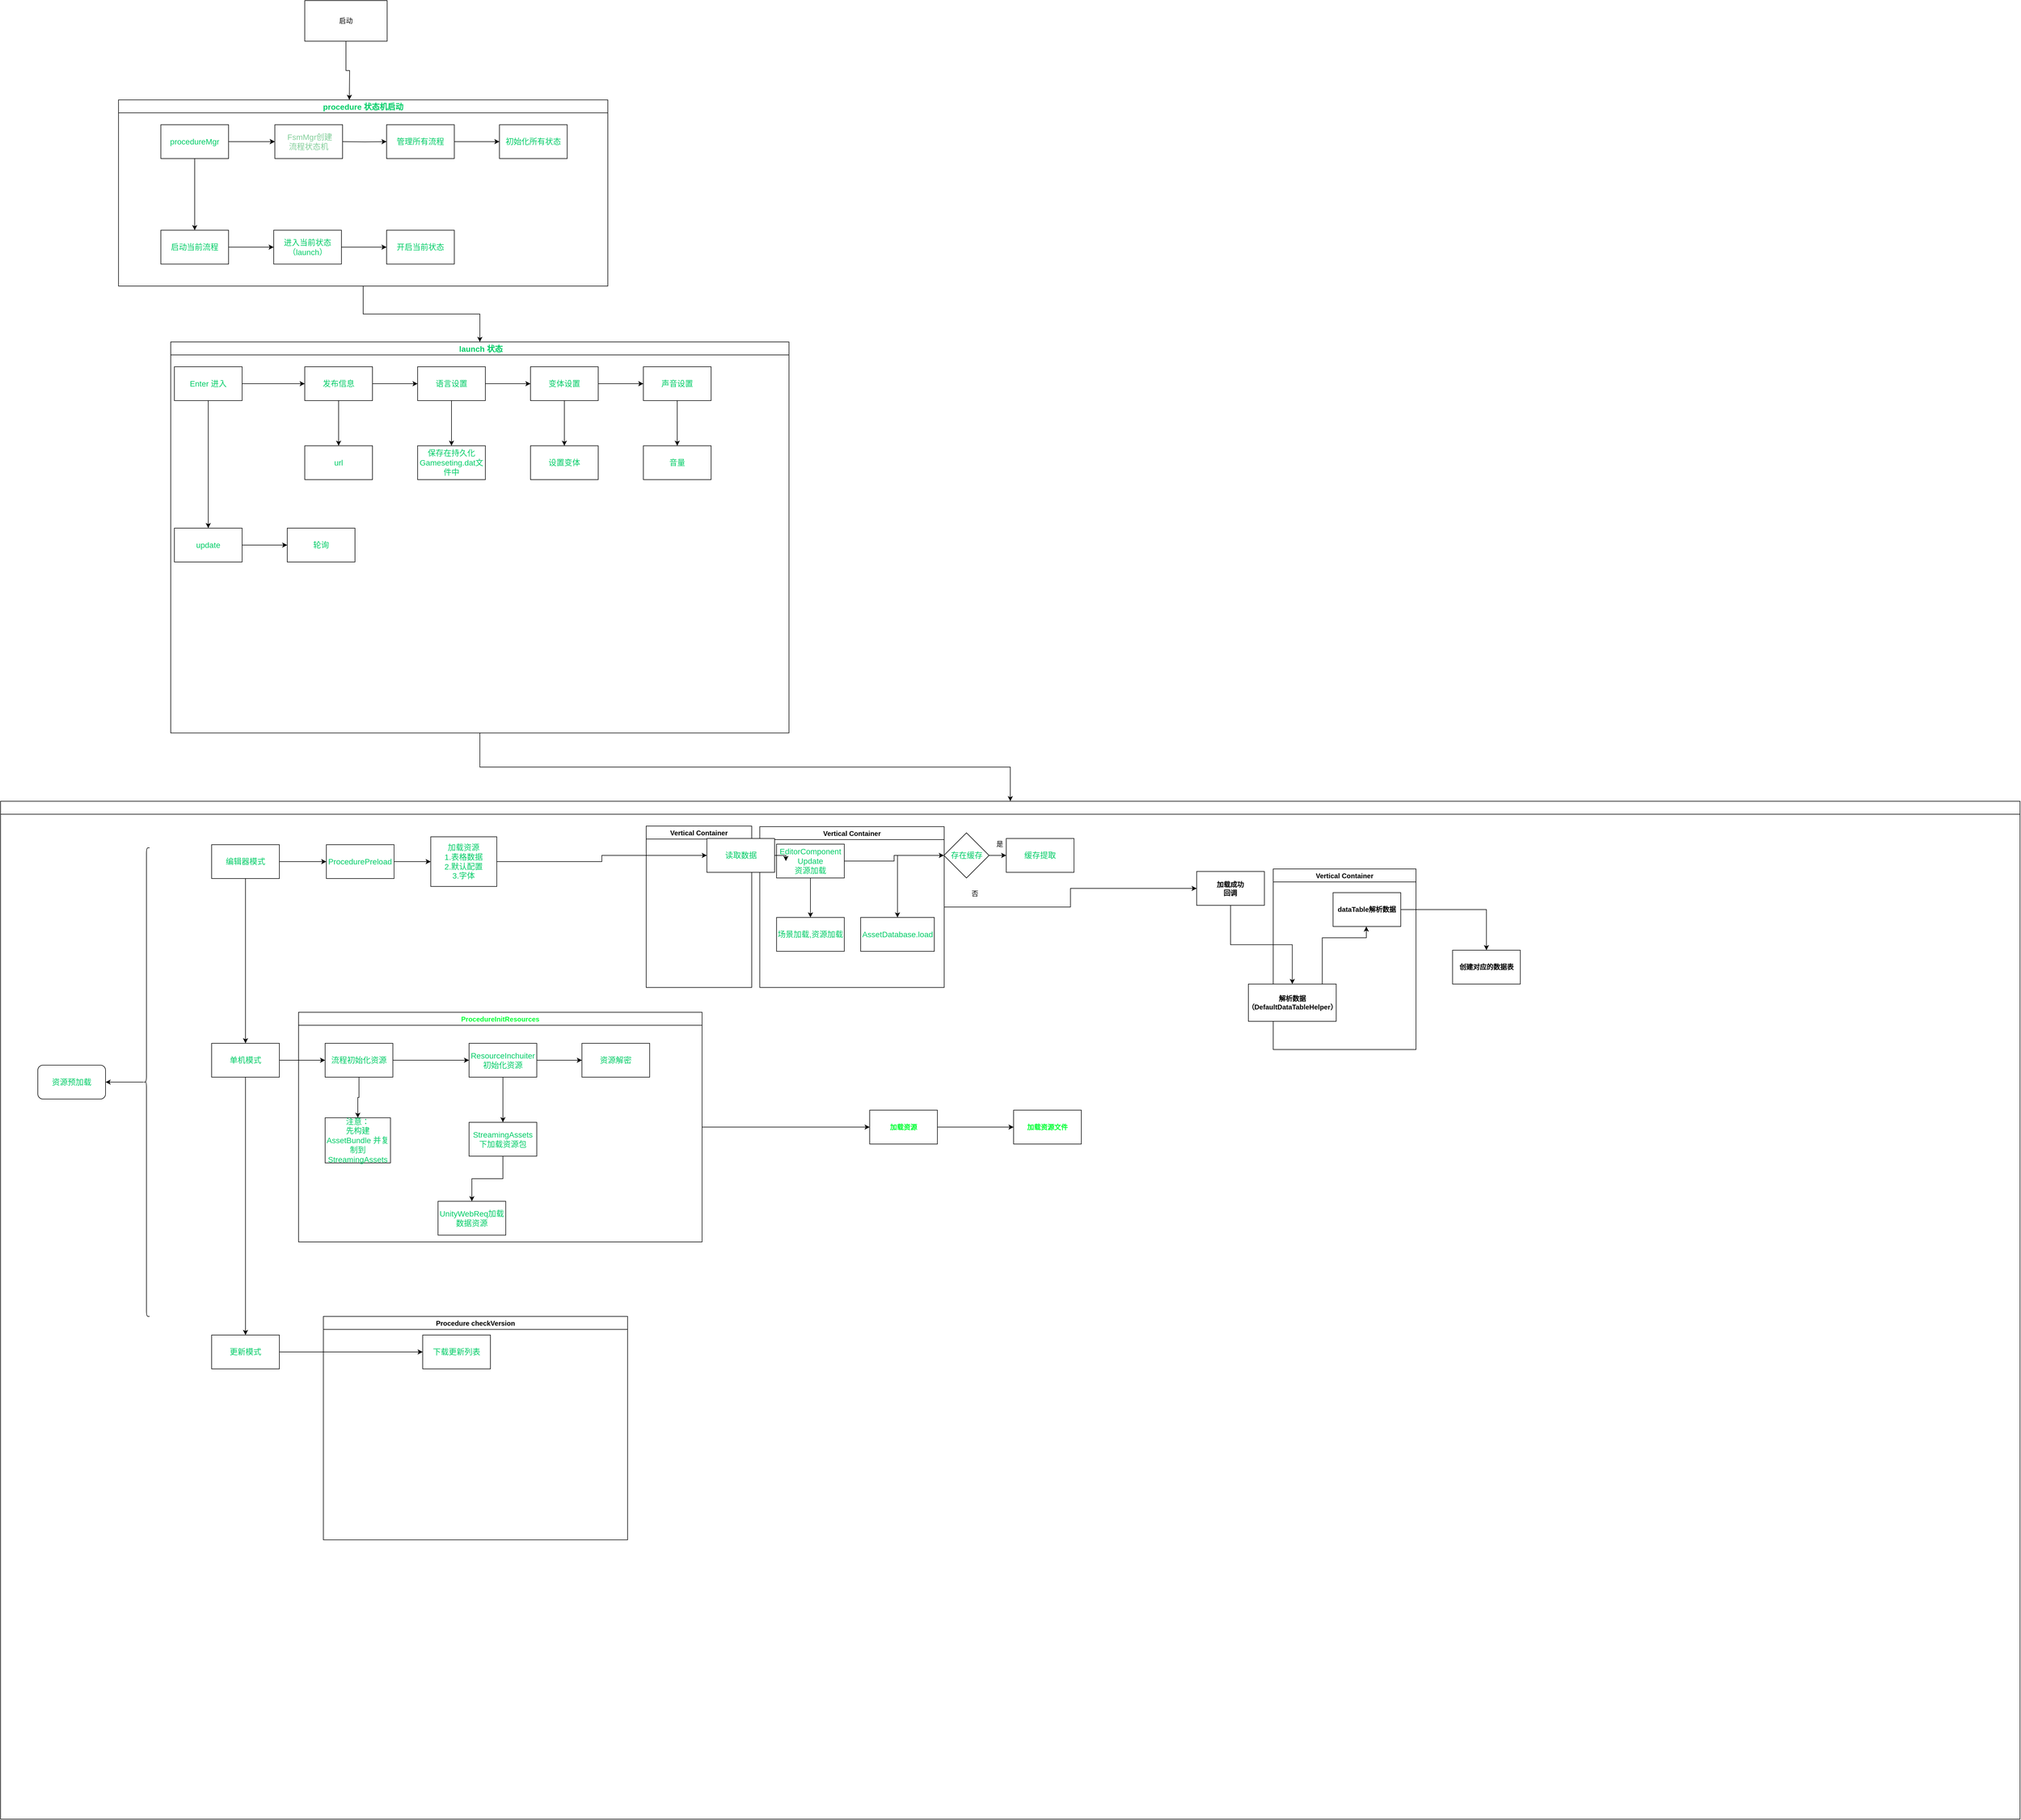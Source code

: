 <mxfile version="17.4.5" type="github">
  <diagram id="7TpPgldkTkO0zqsgpUo0" name="Page-1">
    <mxGraphModel dx="2249" dy="794" grid="1" gridSize="11" guides="1" tooltips="1" connect="1" arrows="1" fold="1" page="1" pageScale="1" pageWidth="827" pageHeight="1169" math="0" shadow="0">
      <root>
        <mxCell id="0" />
        <mxCell id="1" parent="0" />
        <mxCell id="_-COGv22CjztJWk0gib3-22" value="&lt;span style=&quot;color: rgb(131 , 206 , 154)&quot;&gt;&amp;nbsp;FsmMgr创建&lt;br&gt;流程状态机&lt;/span&gt;" style="whiteSpace=wrap;html=1;fontSize=14;fontColor=#00CC66;" parent="1" vertex="1">
          <mxGeometry x="431" y="363" width="120" height="60" as="geometry" />
        </mxCell>
        <mxCell id="_-COGv22CjztJWk0gib3-4" value="" style="edgeStyle=orthogonalEdgeStyle;rounded=0;orthogonalLoop=1;jettySize=auto;html=1;" parent="1" source="_-COGv22CjztJWk0gib3-1" edge="1">
          <mxGeometry relative="1" as="geometry">
            <mxPoint x="563" y="319" as="targetPoint" />
          </mxGeometry>
        </mxCell>
        <mxCell id="_-COGv22CjztJWk0gib3-1" value="启动&lt;br&gt;" style="whiteSpace=wrap;html=1;container=1;" parent="1" vertex="1">
          <mxGeometry x="484" y="143" width="146" height="72" as="geometry">
            <mxRectangle x="360" y="170" width="55" height="22" as="alternateBounds" />
          </mxGeometry>
        </mxCell>
        <mxCell id="_-COGv22CjztJWk0gib3-29" value="" style="edgeStyle=orthogonalEdgeStyle;rounded=0;orthogonalLoop=1;jettySize=auto;html=1;fontSize=14;fontColor=#00CC66;" parent="1" source="_-COGv22CjztJWk0gib3-5" target="_-COGv22CjztJWk0gib3-28" edge="1">
          <mxGeometry relative="1" as="geometry" />
        </mxCell>
        <mxCell id="_-COGv22CjztJWk0gib3-23" value="" style="edgeStyle=orthogonalEdgeStyle;rounded=0;orthogonalLoop=1;jettySize=auto;html=1;fontSize=14;fontColor=#00CC66;" parent="1" source="_-COGv22CjztJWk0gib3-19" target="_-COGv22CjztJWk0gib3-22" edge="1">
          <mxGeometry relative="1" as="geometry" />
        </mxCell>
        <mxCell id="_-COGv22CjztJWk0gib3-33" value="" style="edgeStyle=orthogonalEdgeStyle;rounded=0;orthogonalLoop=1;jettySize=auto;html=1;fontSize=14;fontColor=#00CC66;" parent="1" source="_-COGv22CjztJWk0gib3-19" edge="1">
          <mxGeometry relative="1" as="geometry">
            <mxPoint x="431" y="393" as="targetPoint" />
          </mxGeometry>
        </mxCell>
        <mxCell id="_-COGv22CjztJWk0gib3-94" value="" style="edgeStyle=orthogonalEdgeStyle;rounded=0;orthogonalLoop=1;jettySize=auto;html=1;fontSize=14;fontColor=#00CC66;" parent="1" source="_-COGv22CjztJWk0gib3-28" target="_-COGv22CjztJWk0gib3-82" edge="1">
          <mxGeometry relative="1" as="geometry" />
        </mxCell>
        <mxCell id="_-COGv22CjztJWk0gib3-28" value=" launch 状态" style="swimlane;fontColor=#00CC66;fontSize=14;" parent="1" vertex="1">
          <mxGeometry x="246.5" y="748" width="1095.5" height="693" as="geometry">
            <mxRectangle x="246.5" y="748" width="110" height="23" as="alternateBounds" />
          </mxGeometry>
        </mxCell>
        <mxCell id="_-COGv22CjztJWk0gib3-47" value="" style="edgeStyle=orthogonalEdgeStyle;rounded=0;orthogonalLoop=1;jettySize=auto;html=1;fontSize=14;fontColor=#00CC66;" parent="_-COGv22CjztJWk0gib3-28" source="_-COGv22CjztJWk0gib3-45" target="_-COGv22CjztJWk0gib3-46" edge="1">
          <mxGeometry relative="1" as="geometry" />
        </mxCell>
        <mxCell id="_-COGv22CjztJWk0gib3-79" value="" style="edgeStyle=orthogonalEdgeStyle;rounded=0;orthogonalLoop=1;jettySize=auto;html=1;fontSize=14;fontColor=#00CC66;" parent="_-COGv22CjztJWk0gib3-28" source="_-COGv22CjztJWk0gib3-45" target="_-COGv22CjztJWk0gib3-78" edge="1">
          <mxGeometry relative="1" as="geometry" />
        </mxCell>
        <mxCell id="_-COGv22CjztJWk0gib3-45" value="Enter 进入&lt;br&gt;" style="whiteSpace=wrap;html=1;fontSize=14;fontColor=#00CC66;" parent="_-COGv22CjztJWk0gib3-28" vertex="1">
          <mxGeometry x="6.5" y="44" width="120" height="60" as="geometry" />
        </mxCell>
        <mxCell id="_-COGv22CjztJWk0gib3-52" value="" style="edgeStyle=orthogonalEdgeStyle;rounded=0;orthogonalLoop=1;jettySize=auto;html=1;fontSize=14;fontColor=#00CC66;" parent="_-COGv22CjztJWk0gib3-28" source="_-COGv22CjztJWk0gib3-46" target="_-COGv22CjztJWk0gib3-51" edge="1">
          <mxGeometry relative="1" as="geometry" />
        </mxCell>
        <mxCell id="_-COGv22CjztJWk0gib3-46" value="发布信息" style="whiteSpace=wrap;html=1;fontSize=14;fontColor=#00CC66;container=1;" parent="_-COGv22CjztJWk0gib3-28" vertex="1">
          <mxGeometry x="237.5" y="44" width="120" height="60" as="geometry" />
        </mxCell>
        <mxCell id="_-COGv22CjztJWk0gib3-56" value="" style="edgeStyle=orthogonalEdgeStyle;rounded=0;orthogonalLoop=1;jettySize=auto;html=1;fontSize=14;fontColor=#00CC66;" parent="_-COGv22CjztJWk0gib3-28" source="_-COGv22CjztJWk0gib3-51" target="_-COGv22CjztJWk0gib3-55" edge="1">
          <mxGeometry relative="1" as="geometry" />
        </mxCell>
        <mxCell id="_-COGv22CjztJWk0gib3-51" value="语言设置" style="whiteSpace=wrap;html=1;fontSize=14;fontColor=#00CC66;container=1;" parent="_-COGv22CjztJWk0gib3-28" vertex="1">
          <mxGeometry x="437.5" y="44" width="120" height="60" as="geometry" />
        </mxCell>
        <mxCell id="_-COGv22CjztJWk0gib3-71" value="" style="edgeStyle=orthogonalEdgeStyle;rounded=0;orthogonalLoop=1;jettySize=auto;html=1;fontSize=14;fontColor=#00CC66;" parent="_-COGv22CjztJWk0gib3-28" source="_-COGv22CjztJWk0gib3-55" target="_-COGv22CjztJWk0gib3-70" edge="1">
          <mxGeometry relative="1" as="geometry" />
        </mxCell>
        <mxCell id="_-COGv22CjztJWk0gib3-55" value="变体设置" style="whiteSpace=wrap;html=1;fontSize=14;fontColor=#00CC66;" parent="_-COGv22CjztJWk0gib3-28" vertex="1">
          <mxGeometry x="637.5" y="44" width="120" height="60" as="geometry" />
        </mxCell>
        <mxCell id="_-COGv22CjztJWk0gib3-70" value="声音设置" style="whiteSpace=wrap;html=1;fontSize=14;fontColor=#00CC66;" parent="_-COGv22CjztJWk0gib3-28" vertex="1">
          <mxGeometry x="837.5" y="44" width="120" height="60" as="geometry" />
        </mxCell>
        <mxCell id="_-COGv22CjztJWk0gib3-78" value="update&lt;br&gt;" style="whiteSpace=wrap;html=1;fontSize=14;fontColor=#00CC66;" parent="_-COGv22CjztJWk0gib3-28" vertex="1">
          <mxGeometry x="6.5" y="330" width="120" height="60" as="geometry" />
        </mxCell>
        <mxCell id="_-COGv22CjztJWk0gib3-39" value="" style="edgeStyle=orthogonalEdgeStyle;rounded=0;orthogonalLoop=1;jettySize=auto;html=1;fontSize=14;fontColor=#00CC66;" parent="1" target="_-COGv22CjztJWk0gib3-38" edge="1">
          <mxGeometry relative="1" as="geometry">
            <mxPoint x="551" y="393" as="sourcePoint" />
          </mxGeometry>
        </mxCell>
        <mxCell id="_-COGv22CjztJWk0gib3-5" value="procedure 状态机启动" style="swimlane;fontColor=#00CC66;fontSize=14;" parent="1" vertex="1">
          <mxGeometry x="154" y="319" width="867" height="330" as="geometry">
            <mxRectangle x="154" y="319" width="176" height="23" as="alternateBounds" />
          </mxGeometry>
        </mxCell>
        <mxCell id="_-COGv22CjztJWk0gib3-20" value="启动当前流程" style="whiteSpace=wrap;html=1;fontSize=14;fontColor=#00CC66;" parent="_-COGv22CjztJWk0gib3-5" vertex="1">
          <mxGeometry x="75" y="231" width="120" height="60" as="geometry" />
        </mxCell>
        <mxCell id="_-COGv22CjztJWk0gib3-44" value="" style="edgeStyle=orthogonalEdgeStyle;rounded=0;orthogonalLoop=1;jettySize=auto;html=1;fontSize=14;fontColor=#00CC66;" parent="_-COGv22CjztJWk0gib3-5" source="_-COGv22CjztJWk0gib3-24" target="_-COGv22CjztJWk0gib3-43" edge="1">
          <mxGeometry relative="1" as="geometry" />
        </mxCell>
        <mxCell id="_-COGv22CjztJWk0gib3-24" value="进入当前状态（launch）" style="whiteSpace=wrap;html=1;fontSize=14;fontColor=#00CC66;" parent="_-COGv22CjztJWk0gib3-5" vertex="1">
          <mxGeometry x="275" y="231" width="120" height="60" as="geometry" />
        </mxCell>
        <mxCell id="_-COGv22CjztJWk0gib3-25" value="" style="edgeStyle=orthogonalEdgeStyle;rounded=0;orthogonalLoop=1;jettySize=auto;html=1;fontSize=14;fontColor=#00CC66;" parent="_-COGv22CjztJWk0gib3-5" source="_-COGv22CjztJWk0gib3-20" target="_-COGv22CjztJWk0gib3-24" edge="1">
          <mxGeometry relative="1" as="geometry" />
        </mxCell>
        <mxCell id="_-COGv22CjztJWk0gib3-77" value="" style="edgeStyle=orthogonalEdgeStyle;rounded=0;orthogonalLoop=1;jettySize=auto;html=1;fontSize=14;fontColor=#00CC66;" parent="_-COGv22CjztJWk0gib3-5" source="_-COGv22CjztJWk0gib3-38" target="_-COGv22CjztJWk0gib3-76" edge="1">
          <mxGeometry relative="1" as="geometry" />
        </mxCell>
        <mxCell id="_-COGv22CjztJWk0gib3-38" value="管理所有流程" style="whiteSpace=wrap;html=1;fontSize=14;fontColor=#00CC66;" parent="_-COGv22CjztJWk0gib3-5" vertex="1">
          <mxGeometry x="475" y="44" width="120" height="60" as="geometry" />
        </mxCell>
        <mxCell id="_-COGv22CjztJWk0gib3-19" value="procedureMgr" style="whiteSpace=wrap;html=1;fontSize=14;fontColor=#00CC66;" parent="_-COGv22CjztJWk0gib3-5" vertex="1">
          <mxGeometry x="75" y="44" width="120" height="60" as="geometry" />
        </mxCell>
        <mxCell id="_-COGv22CjztJWk0gib3-21" value="" style="edgeStyle=orthogonalEdgeStyle;rounded=0;orthogonalLoop=1;jettySize=auto;html=1;fontSize=14;fontColor=#00CC66;" parent="_-COGv22CjztJWk0gib3-5" source="_-COGv22CjztJWk0gib3-19" target="_-COGv22CjztJWk0gib3-20" edge="1">
          <mxGeometry relative="1" as="geometry" />
        </mxCell>
        <mxCell id="_-COGv22CjztJWk0gib3-43" value="开启当前状态" style="whiteSpace=wrap;html=1;fontSize=14;fontColor=#00CC66;" parent="_-COGv22CjztJWk0gib3-5" vertex="1">
          <mxGeometry x="475" y="231" width="120" height="60" as="geometry" />
        </mxCell>
        <mxCell id="_-COGv22CjztJWk0gib3-76" value="初始化所有状态" style="whiteSpace=wrap;html=1;fontSize=14;fontColor=#00CC66;" parent="_-COGv22CjztJWk0gib3-5" vertex="1">
          <mxGeometry x="675" y="44" width="120" height="60" as="geometry" />
        </mxCell>
        <mxCell id="_-COGv22CjztJWk0gib3-66" value="url" style="whiteSpace=wrap;html=1;fontSize=14;fontColor=#00CC66;" parent="1" vertex="1">
          <mxGeometry x="484" y="932" width="120" height="60" as="geometry" />
        </mxCell>
        <mxCell id="_-COGv22CjztJWk0gib3-67" value="" style="edgeStyle=orthogonalEdgeStyle;rounded=0;orthogonalLoop=1;jettySize=auto;html=1;fontSize=14;fontColor=#00CC66;" parent="1" source="_-COGv22CjztJWk0gib3-46" target="_-COGv22CjztJWk0gib3-66" edge="1">
          <mxGeometry relative="1" as="geometry" />
        </mxCell>
        <mxCell id="_-COGv22CjztJWk0gib3-68" value="保存在持久化Gameseting.dat文件中" style="whiteSpace=wrap;html=1;fontSize=14;fontColor=#00CC66;" parent="1" vertex="1">
          <mxGeometry x="684" y="932" width="120" height="60" as="geometry" />
        </mxCell>
        <mxCell id="_-COGv22CjztJWk0gib3-69" value="" style="edgeStyle=orthogonalEdgeStyle;rounded=0;orthogonalLoop=1;jettySize=auto;html=1;fontSize=14;fontColor=#00CC66;" parent="1" source="_-COGv22CjztJWk0gib3-51" target="_-COGv22CjztJWk0gib3-68" edge="1">
          <mxGeometry relative="1" as="geometry" />
        </mxCell>
        <mxCell id="_-COGv22CjztJWk0gib3-72" value="设置变体" style="whiteSpace=wrap;html=1;fontSize=14;fontColor=#00CC66;" parent="1" vertex="1">
          <mxGeometry x="884" y="932" width="120" height="60" as="geometry" />
        </mxCell>
        <mxCell id="_-COGv22CjztJWk0gib3-73" value="" style="edgeStyle=orthogonalEdgeStyle;rounded=0;orthogonalLoop=1;jettySize=auto;html=1;fontSize=14;fontColor=#00CC66;" parent="1" source="_-COGv22CjztJWk0gib3-55" target="_-COGv22CjztJWk0gib3-72" edge="1">
          <mxGeometry relative="1" as="geometry" />
        </mxCell>
        <mxCell id="_-COGv22CjztJWk0gib3-74" value="音量" style="whiteSpace=wrap;html=1;fontSize=14;fontColor=#00CC66;" parent="1" vertex="1">
          <mxGeometry x="1084" y="932" width="120" height="60" as="geometry" />
        </mxCell>
        <mxCell id="_-COGv22CjztJWk0gib3-75" value="" style="edgeStyle=orthogonalEdgeStyle;rounded=0;orthogonalLoop=1;jettySize=auto;html=1;fontSize=14;fontColor=#00CC66;" parent="1" source="_-COGv22CjztJWk0gib3-70" target="_-COGv22CjztJWk0gib3-74" edge="1">
          <mxGeometry relative="1" as="geometry" />
        </mxCell>
        <mxCell id="_-COGv22CjztJWk0gib3-80" value="轮询" style="whiteSpace=wrap;html=1;fontSize=14;fontColor=#00CC66;" parent="1" vertex="1">
          <mxGeometry x="453" y="1078" width="120" height="60" as="geometry" />
        </mxCell>
        <mxCell id="_-COGv22CjztJWk0gib3-81" value="" style="edgeStyle=orthogonalEdgeStyle;rounded=0;orthogonalLoop=1;jettySize=auto;html=1;fontSize=14;fontColor=#00CC66;" parent="1" source="_-COGv22CjztJWk0gib3-78" target="_-COGv22CjztJWk0gib3-80" edge="1">
          <mxGeometry relative="1" as="geometry" />
        </mxCell>
        <mxCell id="_-COGv22CjztJWk0gib3-82" value="slash流程" style="swimlane;fontColor=#FFFFFF;fontSize=14;startSize=23;labelBackgroundColor=default;" parent="1" vertex="1">
          <mxGeometry x="-55" y="1562" width="3578.25" height="1804" as="geometry">
            <mxRectangle x="242" y="1518" width="110" height="23" as="alternateBounds" />
          </mxGeometry>
        </mxCell>
        <mxCell id="_-COGv22CjztJWk0gib3-84" value="" style="edgeStyle=orthogonalEdgeStyle;rounded=0;orthogonalLoop=1;jettySize=auto;html=1;fontSize=14;fontColor=#00CC66;" parent="_-COGv22CjztJWk0gib3-82" source="_-COGv22CjztJWk0gib3-85" target="_-COGv22CjztJWk0gib3-93" edge="1">
          <mxGeometry relative="1" as="geometry" />
        </mxCell>
        <mxCell id="_-COGv22CjztJWk0gib3-85" value="编辑器模式" style="whiteSpace=wrap;html=1;fontSize=14;fontColor=#00CC66;" parent="_-COGv22CjztJWk0gib3-82" vertex="1">
          <mxGeometry x="374" y="77" width="120" height="60" as="geometry" />
        </mxCell>
        <mxCell id="_-COGv22CjztJWk0gib3-86" value="" style="edgeStyle=orthogonalEdgeStyle;rounded=0;orthogonalLoop=1;jettySize=auto;html=1;fontSize=14;fontColor=#00CC66;" parent="_-COGv22CjztJWk0gib3-82" edge="1">
          <mxGeometry relative="1" as="geometry">
            <mxPoint x="357.5" y="74" as="sourcePoint" />
          </mxGeometry>
        </mxCell>
        <mxCell id="_-COGv22CjztJWk0gib3-88" value="" style="edgeStyle=orthogonalEdgeStyle;rounded=0;orthogonalLoop=1;jettySize=auto;html=1;fontSize=14;fontColor=#00CC66;" parent="_-COGv22CjztJWk0gib3-82" edge="1">
          <mxGeometry relative="1" as="geometry">
            <mxPoint x="557.5" y="74" as="sourcePoint" />
          </mxGeometry>
        </mxCell>
        <mxCell id="_-COGv22CjztJWk0gib3-90" value="" style="edgeStyle=orthogonalEdgeStyle;rounded=0;orthogonalLoop=1;jettySize=auto;html=1;fontSize=14;fontColor=#00CC66;" parent="_-COGv22CjztJWk0gib3-82" edge="1">
          <mxGeometry relative="1" as="geometry">
            <mxPoint x="757.5" y="74" as="sourcePoint" />
          </mxGeometry>
        </mxCell>
        <mxCell id="_-COGv22CjztJWk0gib3-93" value="单机模式" style="whiteSpace=wrap;html=1;fontSize=14;fontColor=#00CC66;" parent="_-COGv22CjztJWk0gib3-82" vertex="1">
          <mxGeometry x="374" y="429" width="120" height="60" as="geometry" />
        </mxCell>
        <mxCell id="_-COGv22CjztJWk0gib3-104" value="" style="edgeStyle=orthogonalEdgeStyle;rounded=0;orthogonalLoop=1;jettySize=auto;html=1;fontSize=14;fontColor=#00CC66;" parent="_-COGv22CjztJWk0gib3-82" source="_-COGv22CjztJWk0gib3-102" target="_-COGv22CjztJWk0gib3-103" edge="1">
          <mxGeometry relative="1" as="geometry" />
        </mxCell>
        <mxCell id="_-COGv22CjztJWk0gib3-102" value="" style="shape=curlyBracket;whiteSpace=wrap;html=1;rounded=1;fontSize=14;fontColor=#00CC66;size=0.5;" parent="_-COGv22CjztJWk0gib3-82" vertex="1">
          <mxGeometry x="253" y="82.5" width="11" height="830.5" as="geometry" />
        </mxCell>
        <mxCell id="_-COGv22CjztJWk0gib3-103" value="资源预加载" style="rounded=1;whiteSpace=wrap;html=1;fontSize=14;fontColor=#00CC66;" parent="_-COGv22CjztJWk0gib3-82" vertex="1">
          <mxGeometry x="66" y="467.75" width="120" height="60" as="geometry" />
        </mxCell>
        <mxCell id="_-COGv22CjztJWk0gib3-108" value="" style="edgeStyle=orthogonalEdgeStyle;rounded=0;orthogonalLoop=1;jettySize=auto;html=1;fontSize=14;fontColor=#00CC66;" parent="_-COGv22CjztJWk0gib3-82" source="_-COGv22CjztJWk0gib3-93" target="_-COGv22CjztJWk0gib3-107" edge="1">
          <mxGeometry relative="1" as="geometry" />
        </mxCell>
        <mxCell id="_-COGv22CjztJWk0gib3-105" value="ProcedurePreload" style="whiteSpace=wrap;html=1;fontSize=14;fontColor=#00CC66;" parent="_-COGv22CjztJWk0gib3-82" vertex="1">
          <mxGeometry x="577.25" y="77" width="120" height="60" as="geometry" />
        </mxCell>
        <mxCell id="_-COGv22CjztJWk0gib3-106" value="" style="edgeStyle=orthogonalEdgeStyle;rounded=0;orthogonalLoop=1;jettySize=auto;html=1;fontSize=14;fontColor=#00CC66;" parent="_-COGv22CjztJWk0gib3-82" source="_-COGv22CjztJWk0gib3-85" target="_-COGv22CjztJWk0gib3-105" edge="1">
          <mxGeometry relative="1" as="geometry" />
        </mxCell>
        <mxCell id="_-COGv22CjztJWk0gib3-151" value="加载资源&lt;br&gt;1.表格数据&lt;br&gt;2.默认配置&lt;br&gt;3.字体" style="whiteSpace=wrap;html=1;fontSize=14;fontColor=#00CC66;" parent="_-COGv22CjztJWk0gib3-82" vertex="1">
          <mxGeometry x="762.25" y="63" width="117" height="88" as="geometry" />
        </mxCell>
        <mxCell id="_-COGv22CjztJWk0gib3-152" value="" style="edgeStyle=orthogonalEdgeStyle;rounded=0;orthogonalLoop=1;jettySize=auto;html=1;fontSize=14;fontColor=#00CC66;" parent="_-COGv22CjztJWk0gib3-82" source="_-COGv22CjztJWk0gib3-105" target="_-COGv22CjztJWk0gib3-151" edge="1">
          <mxGeometry relative="1" as="geometry" />
        </mxCell>
        <mxCell id="EhIo-l_EZ7HQWAIkAZyg-7" value="缓存提取" style="whiteSpace=wrap;html=1;fontSize=14;fontColor=#00CC66;" parent="_-COGv22CjztJWk0gib3-82" vertex="1">
          <mxGeometry x="1782" y="66" width="120" height="60" as="geometry" />
        </mxCell>
        <mxCell id="EhIo-l_EZ7HQWAIkAZyg-13" value="Vertical Container" style="swimlane;" parent="_-COGv22CjztJWk0gib3-82" vertex="1">
          <mxGeometry x="1345.25" y="45" width="326.75" height="285" as="geometry">
            <mxRectangle x="1345.25" y="45" width="132" height="23" as="alternateBounds" />
          </mxGeometry>
        </mxCell>
        <mxCell id="EhIo-l_EZ7HQWAIkAZyg-10" value="AssetDatabase.load" style="whiteSpace=wrap;html=1;fontSize=14;fontColor=#00CC66;" parent="EhIo-l_EZ7HQWAIkAZyg-13" vertex="1">
          <mxGeometry x="178.75" y="161" width="130.5" height="60" as="geometry" />
        </mxCell>
        <mxCell id="EhIo-l_EZ7HQWAIkAZyg-1" value="EditorComponent Update&lt;br&gt;资源加载" style="whiteSpace=wrap;html=1;fontSize=14;fontColor=#00CC66;" parent="EhIo-l_EZ7HQWAIkAZyg-13" vertex="1">
          <mxGeometry x="29.75" y="31" width="120" height="60" as="geometry" />
        </mxCell>
        <mxCell id="EhIo-l_EZ7HQWAIkAZyg-26" value="场景加载,资源加载" style="whiteSpace=wrap;html=1;fontSize=14;fontColor=#00CC66;" parent="EhIo-l_EZ7HQWAIkAZyg-13" vertex="1">
          <mxGeometry x="29.75" y="161" width="120" height="60" as="geometry" />
        </mxCell>
        <mxCell id="EhIo-l_EZ7HQWAIkAZyg-27" value="" style="edgeStyle=orthogonalEdgeStyle;rounded=0;orthogonalLoop=1;jettySize=auto;html=1;fontFamily=Helvetica;fontSize=12;fontColor=default;startSize=23;" parent="EhIo-l_EZ7HQWAIkAZyg-13" source="EhIo-l_EZ7HQWAIkAZyg-1" target="EhIo-l_EZ7HQWAIkAZyg-26" edge="1">
          <mxGeometry relative="1" as="geometry" />
        </mxCell>
        <mxCell id="EhIo-l_EZ7HQWAIkAZyg-20" value="Vertical Container" style="swimlane;fontFamily=Helvetica;fontSize=12;fontColor=default;startSize=23;strokeColor=default;fillColor=default;" parent="_-COGv22CjztJWk0gib3-82" vertex="1">
          <mxGeometry x="2255" y="120" width="253" height="320" as="geometry" />
        </mxCell>
        <mxCell id="EhIo-l_EZ7HQWAIkAZyg-16" value="解析数据&lt;br&gt;（DefaultDataTableHelper）" style="whiteSpace=wrap;html=1;fontStyle=1;startSize=23;" parent="EhIo-l_EZ7HQWAIkAZyg-20" vertex="1">
          <mxGeometry x="-44" y="204" width="155.62" height="66" as="geometry" />
        </mxCell>
        <mxCell id="EhIo-l_EZ7HQWAIkAZyg-18" value="dataTable解析数据" style="whiteSpace=wrap;html=1;fontStyle=1;startSize=23;" parent="EhIo-l_EZ7HQWAIkAZyg-20" vertex="1">
          <mxGeometry x="106" y="42" width="120" height="60" as="geometry" />
        </mxCell>
        <mxCell id="EhIo-l_EZ7HQWAIkAZyg-19" value="" style="edgeStyle=orthogonalEdgeStyle;rounded=0;orthogonalLoop=1;jettySize=auto;html=1;fontFamily=Helvetica;fontSize=12;fontColor=default;startSize=23;" parent="EhIo-l_EZ7HQWAIkAZyg-20" source="EhIo-l_EZ7HQWAIkAZyg-16" target="EhIo-l_EZ7HQWAIkAZyg-18" edge="1">
          <mxGeometry relative="1" as="geometry">
            <Array as="points">
              <mxPoint x="87" y="122" />
              <mxPoint x="165" y="122" />
            </Array>
          </mxGeometry>
        </mxCell>
        <mxCell id="EhIo-l_EZ7HQWAIkAZyg-25" value="Vertical Container" style="swimlane;fontFamily=Helvetica;fontSize=12;fontColor=default;startSize=23;strokeColor=default;fillColor=default;" parent="_-COGv22CjztJWk0gib3-82" vertex="1">
          <mxGeometry x="1144" y="44" width="187" height="286" as="geometry" />
        </mxCell>
        <mxCell id="EhIo-l_EZ7HQWAIkAZyg-90" value="ProcedureInitResources" style="swimlane;fontFamily=Helvetica;fontSize=12;fontColor=#00FF33;startSize=23;strokeColor=default;fillColor=default;" parent="_-COGv22CjztJWk0gib3-82" vertex="1">
          <mxGeometry x="528" y="374" width="715" height="407" as="geometry" />
        </mxCell>
        <mxCell id="_-COGv22CjztJWk0gib3-107" value="流程初始化资源" style="whiteSpace=wrap;html=1;fontSize=14;fontColor=#00CC66;" parent="EhIo-l_EZ7HQWAIkAZyg-90" vertex="1">
          <mxGeometry x="47.13" y="55" width="120" height="60" as="geometry" />
        </mxCell>
        <mxCell id="EhIo-l_EZ7HQWAIkAZyg-91" value="注意：&lt;br&gt;先构建 AssetBundle 并复制到 StreamingAssets" style="whiteSpace=wrap;html=1;fontSize=14;fontColor=#00CC66;" parent="EhIo-l_EZ7HQWAIkAZyg-90" vertex="1">
          <mxGeometry x="47.13" y="187" width="115.75" height="80" as="geometry" />
        </mxCell>
        <mxCell id="EhIo-l_EZ7HQWAIkAZyg-92" value="" style="edgeStyle=orthogonalEdgeStyle;rounded=0;orthogonalLoop=1;jettySize=auto;html=1;fontFamily=Helvetica;fontSize=12;fontColor=default;startSize=23;" parent="EhIo-l_EZ7HQWAIkAZyg-90" source="_-COGv22CjztJWk0gib3-107" target="EhIo-l_EZ7HQWAIkAZyg-91" edge="1">
          <mxGeometry relative="1" as="geometry" />
        </mxCell>
        <mxCell id="KLyLnzfEowh77u5Ol5c0-5" value="UnityWebReq加载数据资源" style="whiteSpace=wrap;html=1;fontSize=14;fontColor=#00CC66;" vertex="1" parent="EhIo-l_EZ7HQWAIkAZyg-90">
          <mxGeometry x="247.13" y="335" width="120" height="60" as="geometry" />
        </mxCell>
        <mxCell id="_-COGv22CjztJWk0gib3-95" value="更新模式" style="whiteSpace=wrap;html=1;fontSize=14;fontColor=#00CC66;" parent="_-COGv22CjztJWk0gib3-82" vertex="1">
          <mxGeometry x="374" y="946" width="120" height="60" as="geometry" />
        </mxCell>
        <mxCell id="_-COGv22CjztJWk0gib3-96" value="" style="edgeStyle=orthogonalEdgeStyle;rounded=0;orthogonalLoop=1;jettySize=auto;html=1;fontSize=14;fontColor=#00CC66;exitX=0.5;exitY=1;exitDx=0;exitDy=0;" parent="_-COGv22CjztJWk0gib3-82" source="_-COGv22CjztJWk0gib3-93" target="_-COGv22CjztJWk0gib3-95" edge="1">
          <mxGeometry relative="1" as="geometry">
            <mxPoint x="434.62" y="361.5" as="sourcePoint" />
          </mxGeometry>
        </mxCell>
        <mxCell id="_-COGv22CjztJWk0gib3-110" value="" style="edgeStyle=orthogonalEdgeStyle;rounded=0;orthogonalLoop=1;jettySize=auto;html=1;fontSize=14;fontColor=#00CC66;" parent="_-COGv22CjztJWk0gib3-82" source="_-COGv22CjztJWk0gib3-95" target="_-COGv22CjztJWk0gib3-109" edge="1">
          <mxGeometry relative="1" as="geometry" />
        </mxCell>
        <mxCell id="sLLPVfTlJCf7HtXLSMU4-2" value="Procedure checkVersion" style="swimlane;" parent="_-COGv22CjztJWk0gib3-82" vertex="1">
          <mxGeometry x="572" y="913" width="539" height="396" as="geometry" />
        </mxCell>
        <mxCell id="_-COGv22CjztJWk0gib3-109" value="下载更新列表" style="whiteSpace=wrap;html=1;fontSize=14;fontColor=#00CC66;" parent="sLLPVfTlJCf7HtXLSMU4-2" vertex="1">
          <mxGeometry x="176" y="33" width="120" height="60" as="geometry" />
        </mxCell>
        <mxCell id="KLyLnzfEowh77u5Ol5c0-9" value="加载资源" style="whiteSpace=wrap;html=1;fontColor=#00FF33;fontStyle=1;startSize=23;" vertex="1" parent="_-COGv22CjztJWk0gib3-82">
          <mxGeometry x="1540" y="547.5" width="120" height="60" as="geometry" />
        </mxCell>
        <mxCell id="KLyLnzfEowh77u5Ol5c0-10" value="" style="edgeStyle=orthogonalEdgeStyle;rounded=0;orthogonalLoop=1;jettySize=auto;html=1;fontColor=#00FF33;" edge="1" parent="_-COGv22CjztJWk0gib3-82" source="EhIo-l_EZ7HQWAIkAZyg-90" target="KLyLnzfEowh77u5Ol5c0-9">
          <mxGeometry relative="1" as="geometry" />
        </mxCell>
        <mxCell id="EhIo-l_EZ7HQWAIkAZyg-2" value="" style="edgeStyle=orthogonalEdgeStyle;rounded=0;orthogonalLoop=1;jettySize=auto;html=1;" parent="1" source="_-COGv22CjztJWk0gib3-154" target="EhIo-l_EZ7HQWAIkAZyg-1" edge="1">
          <mxGeometry relative="1" as="geometry" />
        </mxCell>
        <mxCell id="_-COGv22CjztJWk0gib3-154" value="读取数据" style="whiteSpace=wrap;html=1;fontSize=14;fontColor=#00CC66;" parent="1" vertex="1">
          <mxGeometry x="1196.5" y="1628" width="120" height="60" as="geometry" />
        </mxCell>
        <mxCell id="_-COGv22CjztJWk0gib3-155" value="" style="edgeStyle=orthogonalEdgeStyle;rounded=0;orthogonalLoop=1;jettySize=auto;html=1;fontSize=14;fontColor=#00CC66;" parent="1" source="_-COGv22CjztJWk0gib3-151" target="_-COGv22CjztJWk0gib3-154" edge="1">
          <mxGeometry relative="1" as="geometry" />
        </mxCell>
        <mxCell id="EhIo-l_EZ7HQWAIkAZyg-6" value="" style="edgeStyle=orthogonalEdgeStyle;rounded=0;orthogonalLoop=1;jettySize=auto;html=1;" parent="1" source="EhIo-l_EZ7HQWAIkAZyg-1" target="EhIo-l_EZ7HQWAIkAZyg-5" edge="1">
          <mxGeometry relative="1" as="geometry" />
        </mxCell>
        <mxCell id="EhIo-l_EZ7HQWAIkAZyg-8" value="" style="edgeStyle=orthogonalEdgeStyle;rounded=0;orthogonalLoop=1;jettySize=auto;html=1;" parent="1" source="EhIo-l_EZ7HQWAIkAZyg-5" target="EhIo-l_EZ7HQWAIkAZyg-7" edge="1">
          <mxGeometry relative="1" as="geometry" />
        </mxCell>
        <mxCell id="EhIo-l_EZ7HQWAIkAZyg-11" value="" style="edgeStyle=orthogonalEdgeStyle;rounded=0;orthogonalLoop=1;jettySize=auto;html=1;" parent="1" source="EhIo-l_EZ7HQWAIkAZyg-5" target="EhIo-l_EZ7HQWAIkAZyg-10" edge="1">
          <mxGeometry relative="1" as="geometry" />
        </mxCell>
        <mxCell id="EhIo-l_EZ7HQWAIkAZyg-5" value="存在缓存" style="rhombus;whiteSpace=wrap;html=1;fontSize=14;fontColor=#00CC66;" parent="1" vertex="1">
          <mxGeometry x="1616.5" y="1618" width="80" height="80" as="geometry" />
        </mxCell>
        <mxCell id="EhIo-l_EZ7HQWAIkAZyg-9" value="是" style="text;html=1;align=center;verticalAlign=middle;resizable=0;points=[];autosize=1;strokeColor=none;fillColor=none;" parent="1" vertex="1">
          <mxGeometry x="1698" y="1627" width="33" height="22" as="geometry" />
        </mxCell>
        <mxCell id="EhIo-l_EZ7HQWAIkAZyg-12" value="否" style="text;html=1;align=center;verticalAlign=middle;resizable=0;points=[];autosize=1;strokeColor=none;fillColor=none;" parent="1" vertex="1">
          <mxGeometry x="1654" y="1715" width="33" height="22" as="geometry" />
        </mxCell>
        <mxCell id="EhIo-l_EZ7HQWAIkAZyg-17" value="" style="edgeStyle=orthogonalEdgeStyle;rounded=0;orthogonalLoop=1;jettySize=auto;html=1;fontFamily=Helvetica;fontSize=12;fontColor=default;startSize=23;" parent="1" source="EhIo-l_EZ7HQWAIkAZyg-14" target="EhIo-l_EZ7HQWAIkAZyg-16" edge="1">
          <mxGeometry relative="1" as="geometry" />
        </mxCell>
        <mxCell id="EhIo-l_EZ7HQWAIkAZyg-14" value="加载成功&lt;br&gt;回调&lt;br&gt;" style="whiteSpace=wrap;html=1;fontStyle=1;startSize=23;" parent="1" vertex="1">
          <mxGeometry x="2064.375" y="1686.5" width="120" height="60" as="geometry" />
        </mxCell>
        <mxCell id="EhIo-l_EZ7HQWAIkAZyg-15" value="" style="edgeStyle=orthogonalEdgeStyle;rounded=0;orthogonalLoop=1;jettySize=auto;html=1;fontFamily=Helvetica;fontSize=12;fontColor=default;startSize=23;" parent="1" source="EhIo-l_EZ7HQWAIkAZyg-13" target="EhIo-l_EZ7HQWAIkAZyg-14" edge="1">
          <mxGeometry relative="1" as="geometry" />
        </mxCell>
        <mxCell id="EhIo-l_EZ7HQWAIkAZyg-21" value="创建对应的数据表" style="whiteSpace=wrap;html=1;fontStyle=1;startSize=23;" parent="1" vertex="1">
          <mxGeometry x="2517.81" y="1826" width="120" height="60" as="geometry" />
        </mxCell>
        <mxCell id="EhIo-l_EZ7HQWAIkAZyg-22" value="" style="edgeStyle=orthogonalEdgeStyle;rounded=0;orthogonalLoop=1;jettySize=auto;html=1;fontFamily=Helvetica;fontSize=12;fontColor=default;startSize=23;" parent="1" source="EhIo-l_EZ7HQWAIkAZyg-18" target="EhIo-l_EZ7HQWAIkAZyg-21" edge="1">
          <mxGeometry relative="1" as="geometry" />
        </mxCell>
        <mxCell id="KLyLnzfEowh77u5Ol5c0-4" value="" style="edgeStyle=orthogonalEdgeStyle;rounded=0;orthogonalLoop=1;jettySize=auto;html=1;fontColor=#00FF33;" edge="1" parent="1" source="KLyLnzfEowh77u5Ol5c0-1" target="KLyLnzfEowh77u5Ol5c0-3">
          <mxGeometry relative="1" as="geometry" />
        </mxCell>
        <mxCell id="KLyLnzfEowh77u5Ol5c0-8" value="" style="edgeStyle=orthogonalEdgeStyle;rounded=0;orthogonalLoop=1;jettySize=auto;html=1;fontColor=#00FF33;" edge="1" parent="1" source="KLyLnzfEowh77u5Ol5c0-1" target="KLyLnzfEowh77u5Ol5c0-7">
          <mxGeometry relative="1" as="geometry" />
        </mxCell>
        <mxCell id="KLyLnzfEowh77u5Ol5c0-1" value="ResourceInchuiter&lt;br&gt;初始化资源" style="whiteSpace=wrap;html=1;fontSize=14;fontColor=#00CC66;" vertex="1" parent="1">
          <mxGeometry x="775.13" y="1991" width="120" height="60" as="geometry" />
        </mxCell>
        <mxCell id="KLyLnzfEowh77u5Ol5c0-2" value="" style="edgeStyle=orthogonalEdgeStyle;rounded=0;orthogonalLoop=1;jettySize=auto;html=1;fontColor=#00FF33;" edge="1" parent="1" source="_-COGv22CjztJWk0gib3-107" target="KLyLnzfEowh77u5Ol5c0-1">
          <mxGeometry relative="1" as="geometry" />
        </mxCell>
        <mxCell id="KLyLnzfEowh77u5Ol5c0-6" value="" style="edgeStyle=orthogonalEdgeStyle;rounded=0;orthogonalLoop=1;jettySize=auto;html=1;fontColor=#00FF33;" edge="1" parent="1" source="KLyLnzfEowh77u5Ol5c0-3" target="KLyLnzfEowh77u5Ol5c0-5">
          <mxGeometry relative="1" as="geometry" />
        </mxCell>
        <mxCell id="KLyLnzfEowh77u5Ol5c0-3" value="StreamingAssets下加载资源包" style="whiteSpace=wrap;html=1;fontSize=14;fontColor=#00CC66;" vertex="1" parent="1">
          <mxGeometry x="775.13" y="2131" width="120" height="60" as="geometry" />
        </mxCell>
        <mxCell id="KLyLnzfEowh77u5Ol5c0-7" value="资源解密" style="whiteSpace=wrap;html=1;fontSize=14;fontColor=#00CC66;" vertex="1" parent="1">
          <mxGeometry x="975.13" y="1991" width="120" height="60" as="geometry" />
        </mxCell>
        <mxCell id="KLyLnzfEowh77u5Ol5c0-12" value="加载资源文件" style="whiteSpace=wrap;html=1;fontColor=#00FF33;fontStyle=1;startSize=23;" vertex="1" parent="1">
          <mxGeometry x="1740" y="2109.5" width="120" height="60" as="geometry" />
        </mxCell>
        <mxCell id="KLyLnzfEowh77u5Ol5c0-13" value="" style="edgeStyle=orthogonalEdgeStyle;rounded=0;orthogonalLoop=1;jettySize=auto;html=1;fontColor=#00FF33;" edge="1" parent="1" source="KLyLnzfEowh77u5Ol5c0-9" target="KLyLnzfEowh77u5Ol5c0-12">
          <mxGeometry relative="1" as="geometry" />
        </mxCell>
      </root>
    </mxGraphModel>
  </diagram>
</mxfile>
